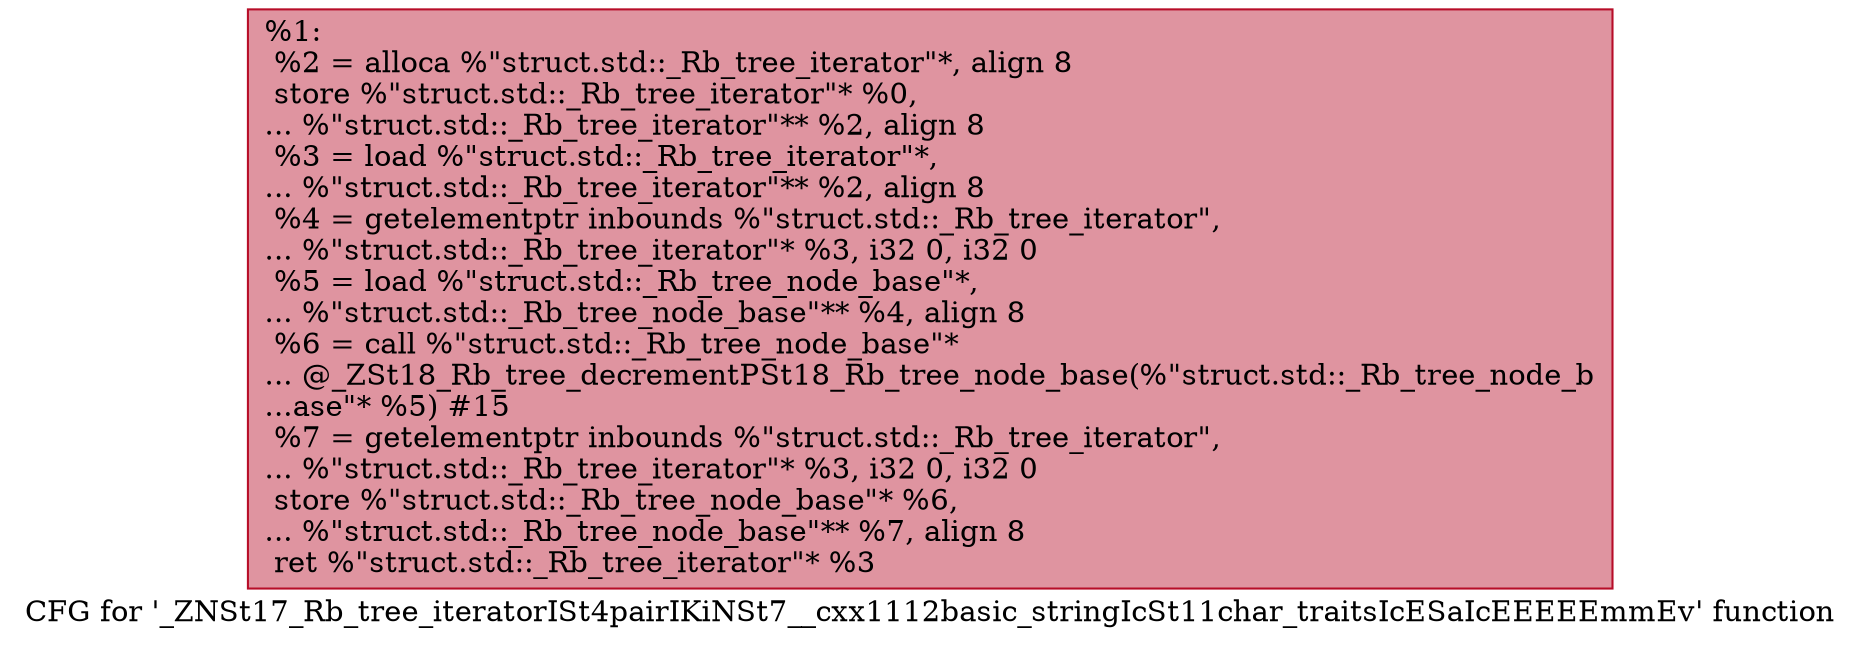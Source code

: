 digraph "CFG for '_ZNSt17_Rb_tree_iteratorISt4pairIKiNSt7__cxx1112basic_stringIcSt11char_traitsIcESaIcEEEEEmmEv' function" {
	label="CFG for '_ZNSt17_Rb_tree_iteratorISt4pairIKiNSt7__cxx1112basic_stringIcSt11char_traitsIcESaIcEEEEEmmEv' function";

	Node0x561d2df543e0 [shape=record,color="#b70d28ff", style=filled, fillcolor="#b70d2870",label="{%1:\l  %2 = alloca %\"struct.std::_Rb_tree_iterator\"*, align 8\l  store %\"struct.std::_Rb_tree_iterator\"* %0,\l... %\"struct.std::_Rb_tree_iterator\"** %2, align 8\l  %3 = load %\"struct.std::_Rb_tree_iterator\"*,\l... %\"struct.std::_Rb_tree_iterator\"** %2, align 8\l  %4 = getelementptr inbounds %\"struct.std::_Rb_tree_iterator\",\l... %\"struct.std::_Rb_tree_iterator\"* %3, i32 0, i32 0\l  %5 = load %\"struct.std::_Rb_tree_node_base\"*,\l... %\"struct.std::_Rb_tree_node_base\"** %4, align 8\l  %6 = call %\"struct.std::_Rb_tree_node_base\"*\l... @_ZSt18_Rb_tree_decrementPSt18_Rb_tree_node_base(%\"struct.std::_Rb_tree_node_b\l...ase\"* %5) #15\l  %7 = getelementptr inbounds %\"struct.std::_Rb_tree_iterator\",\l... %\"struct.std::_Rb_tree_iterator\"* %3, i32 0, i32 0\l  store %\"struct.std::_Rb_tree_node_base\"* %6,\l... %\"struct.std::_Rb_tree_node_base\"** %7, align 8\l  ret %\"struct.std::_Rb_tree_iterator\"* %3\l}"];
}
